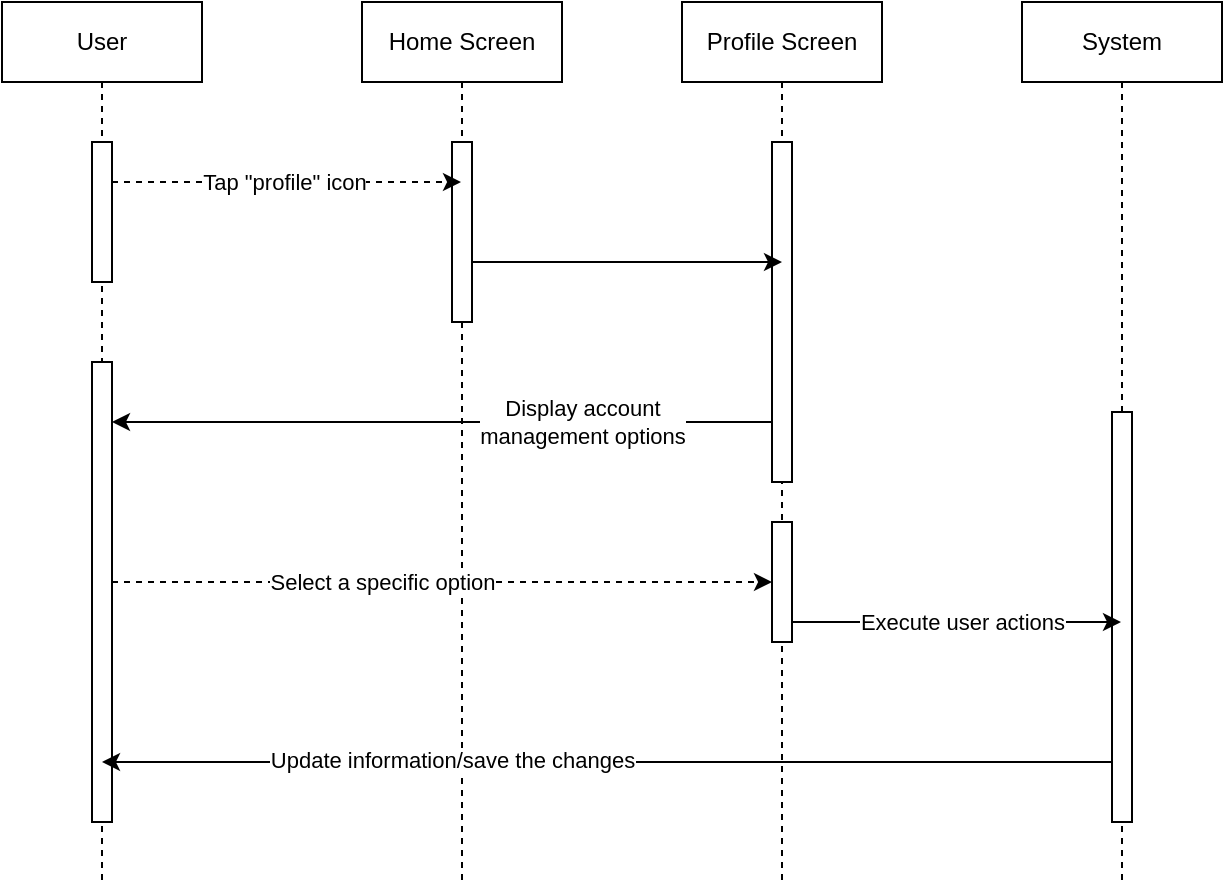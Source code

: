 <mxfile version="22.0.2" type="device">
  <diagram name="Page-1" id="2YBvvXClWsGukQMizWep">
    <mxGraphModel dx="1195" dy="712" grid="1" gridSize="10" guides="1" tooltips="1" connect="1" arrows="1" fold="1" page="1" pageScale="1" pageWidth="850" pageHeight="1100" math="0" shadow="0">
      <root>
        <mxCell id="0" />
        <mxCell id="1" parent="0" />
        <mxCell id="aM9ryv3xv72pqoxQDRHE-1" value="User" style="shape=umlLifeline;perimeter=lifelinePerimeter;whiteSpace=wrap;html=1;container=0;dropTarget=0;collapsible=0;recursiveResize=0;outlineConnect=0;portConstraint=eastwest;newEdgeStyle={&quot;edgeStyle&quot;:&quot;elbowEdgeStyle&quot;,&quot;elbow&quot;:&quot;vertical&quot;,&quot;curved&quot;:0,&quot;rounded&quot;:0};" parent="1" vertex="1">
          <mxGeometry x="140" y="160" width="100" height="440" as="geometry" />
        </mxCell>
        <mxCell id="aM9ryv3xv72pqoxQDRHE-2" value="" style="html=1;points=[];perimeter=orthogonalPerimeter;outlineConnect=0;targetShapes=umlLifeline;portConstraint=eastwest;newEdgeStyle={&quot;edgeStyle&quot;:&quot;elbowEdgeStyle&quot;,&quot;elbow&quot;:&quot;vertical&quot;,&quot;curved&quot;:0,&quot;rounded&quot;:0};" parent="aM9ryv3xv72pqoxQDRHE-1" vertex="1">
          <mxGeometry x="45" y="70" width="10" height="70" as="geometry" />
        </mxCell>
        <mxCell id="osAB77n55dCMekNKbR3j-9" value="" style="html=1;points=[];perimeter=orthogonalPerimeter;outlineConnect=0;targetShapes=umlLifeline;portConstraint=eastwest;newEdgeStyle={&quot;edgeStyle&quot;:&quot;elbowEdgeStyle&quot;,&quot;elbow&quot;:&quot;vertical&quot;,&quot;curved&quot;:0,&quot;rounded&quot;:0};" vertex="1" parent="aM9ryv3xv72pqoxQDRHE-1">
          <mxGeometry x="45" y="180" width="10" height="230" as="geometry" />
        </mxCell>
        <mxCell id="aM9ryv3xv72pqoxQDRHE-5" value="System" style="shape=umlLifeline;perimeter=lifelinePerimeter;whiteSpace=wrap;html=1;container=0;dropTarget=0;collapsible=0;recursiveResize=0;outlineConnect=0;portConstraint=eastwest;newEdgeStyle={&quot;edgeStyle&quot;:&quot;elbowEdgeStyle&quot;,&quot;elbow&quot;:&quot;vertical&quot;,&quot;curved&quot;:0,&quot;rounded&quot;:0};" parent="1" vertex="1">
          <mxGeometry x="650" y="160" width="100" height="440" as="geometry" />
        </mxCell>
        <mxCell id="aM9ryv3xv72pqoxQDRHE-6" value="" style="html=1;points=[];perimeter=orthogonalPerimeter;outlineConnect=0;targetShapes=umlLifeline;portConstraint=eastwest;newEdgeStyle={&quot;edgeStyle&quot;:&quot;elbowEdgeStyle&quot;,&quot;elbow&quot;:&quot;vertical&quot;,&quot;curved&quot;:0,&quot;rounded&quot;:0};" parent="aM9ryv3xv72pqoxQDRHE-5" vertex="1">
          <mxGeometry x="45" y="205" width="10" height="205" as="geometry" />
        </mxCell>
        <mxCell id="osAB77n55dCMekNKbR3j-1" value="Home Screen" style="shape=umlLifeline;perimeter=lifelinePerimeter;whiteSpace=wrap;html=1;container=0;dropTarget=0;collapsible=0;recursiveResize=0;outlineConnect=0;portConstraint=eastwest;newEdgeStyle={&quot;edgeStyle&quot;:&quot;elbowEdgeStyle&quot;,&quot;elbow&quot;:&quot;vertical&quot;,&quot;curved&quot;:0,&quot;rounded&quot;:0};" vertex="1" parent="1">
          <mxGeometry x="320" y="160" width="100" height="440" as="geometry" />
        </mxCell>
        <mxCell id="osAB77n55dCMekNKbR3j-2" value="" style="html=1;points=[];perimeter=orthogonalPerimeter;outlineConnect=0;targetShapes=umlLifeline;portConstraint=eastwest;newEdgeStyle={&quot;edgeStyle&quot;:&quot;elbowEdgeStyle&quot;,&quot;elbow&quot;:&quot;vertical&quot;,&quot;curved&quot;:0,&quot;rounded&quot;:0};" vertex="1" parent="osAB77n55dCMekNKbR3j-1">
          <mxGeometry x="45" y="70" width="10" height="90" as="geometry" />
        </mxCell>
        <mxCell id="osAB77n55dCMekNKbR3j-3" style="edgeStyle=elbowEdgeStyle;rounded=0;orthogonalLoop=1;jettySize=auto;html=1;elbow=vertical;curved=0;dashed=1;" edge="1" parent="1" source="aM9ryv3xv72pqoxQDRHE-2" target="osAB77n55dCMekNKbR3j-1">
          <mxGeometry relative="1" as="geometry">
            <Array as="points">
              <mxPoint x="258" y="250" />
            </Array>
          </mxGeometry>
        </mxCell>
        <mxCell id="osAB77n55dCMekNKbR3j-4" value="Tap &quot;profile&quot; icon" style="edgeLabel;html=1;align=center;verticalAlign=middle;resizable=0;points=[];" vertex="1" connectable="0" parent="osAB77n55dCMekNKbR3j-3">
          <mxGeometry x="-0.374" y="-2" relative="1" as="geometry">
            <mxPoint x="31" y="-2" as="offset" />
          </mxGeometry>
        </mxCell>
        <mxCell id="osAB77n55dCMekNKbR3j-5" value="Profile Screen" style="shape=umlLifeline;perimeter=lifelinePerimeter;whiteSpace=wrap;html=1;container=0;dropTarget=0;collapsible=0;recursiveResize=0;outlineConnect=0;portConstraint=eastwest;newEdgeStyle={&quot;edgeStyle&quot;:&quot;elbowEdgeStyle&quot;,&quot;elbow&quot;:&quot;vertical&quot;,&quot;curved&quot;:0,&quot;rounded&quot;:0};" vertex="1" parent="1">
          <mxGeometry x="480" y="160" width="100" height="440" as="geometry" />
        </mxCell>
        <mxCell id="osAB77n55dCMekNKbR3j-6" value="" style="html=1;points=[];perimeter=orthogonalPerimeter;outlineConnect=0;targetShapes=umlLifeline;portConstraint=eastwest;newEdgeStyle={&quot;edgeStyle&quot;:&quot;elbowEdgeStyle&quot;,&quot;elbow&quot;:&quot;vertical&quot;,&quot;curved&quot;:0,&quot;rounded&quot;:0};" vertex="1" parent="osAB77n55dCMekNKbR3j-5">
          <mxGeometry x="45" y="70" width="10" height="170" as="geometry" />
        </mxCell>
        <mxCell id="osAB77n55dCMekNKbR3j-12" value="" style="html=1;points=[];perimeter=orthogonalPerimeter;outlineConnect=0;targetShapes=umlLifeline;portConstraint=eastwest;newEdgeStyle={&quot;edgeStyle&quot;:&quot;elbowEdgeStyle&quot;,&quot;elbow&quot;:&quot;vertical&quot;,&quot;curved&quot;:0,&quot;rounded&quot;:0};" vertex="1" parent="osAB77n55dCMekNKbR3j-5">
          <mxGeometry x="45" y="260" width="10" height="60" as="geometry" />
        </mxCell>
        <mxCell id="osAB77n55dCMekNKbR3j-7" style="edgeStyle=elbowEdgeStyle;rounded=0;orthogonalLoop=1;jettySize=auto;html=1;elbow=vertical;curved=0;" edge="1" parent="1">
          <mxGeometry relative="1" as="geometry">
            <mxPoint x="375" y="289.998" as="sourcePoint" />
            <mxPoint x="530" y="290" as="targetPoint" />
          </mxGeometry>
        </mxCell>
        <mxCell id="osAB77n55dCMekNKbR3j-10" style="edgeStyle=elbowEdgeStyle;rounded=0;orthogonalLoop=1;jettySize=auto;html=1;elbow=vertical;curved=0;" edge="1" parent="1" source="osAB77n55dCMekNKbR3j-6" target="osAB77n55dCMekNKbR3j-9">
          <mxGeometry relative="1" as="geometry" />
        </mxCell>
        <mxCell id="osAB77n55dCMekNKbR3j-11" value="Display account&lt;br&gt;management options" style="edgeLabel;html=1;align=center;verticalAlign=middle;resizable=0;points=[];" vertex="1" connectable="0" parent="osAB77n55dCMekNKbR3j-10">
          <mxGeometry x="0.197" y="2" relative="1" as="geometry">
            <mxPoint x="102" y="-2" as="offset" />
          </mxGeometry>
        </mxCell>
        <mxCell id="osAB77n55dCMekNKbR3j-13" style="edgeStyle=elbowEdgeStyle;rounded=0;orthogonalLoop=1;jettySize=auto;html=1;elbow=vertical;curved=0;dashed=1;" edge="1" parent="1" source="osAB77n55dCMekNKbR3j-9" target="osAB77n55dCMekNKbR3j-12">
          <mxGeometry relative="1" as="geometry" />
        </mxCell>
        <mxCell id="osAB77n55dCMekNKbR3j-14" value="Select a specific option" style="edgeLabel;html=1;align=center;verticalAlign=middle;resizable=0;points=[];" vertex="1" connectable="0" parent="osAB77n55dCMekNKbR3j-13">
          <mxGeometry x="-0.23" y="3" relative="1" as="geometry">
            <mxPoint x="8" y="3" as="offset" />
          </mxGeometry>
        </mxCell>
        <mxCell id="osAB77n55dCMekNKbR3j-15" style="edgeStyle=elbowEdgeStyle;rounded=0;orthogonalLoop=1;jettySize=auto;html=1;elbow=vertical;curved=0;" edge="1" parent="1" source="osAB77n55dCMekNKbR3j-12" target="aM9ryv3xv72pqoxQDRHE-5">
          <mxGeometry relative="1" as="geometry">
            <Array as="points">
              <mxPoint x="600" y="470" />
            </Array>
          </mxGeometry>
        </mxCell>
        <mxCell id="osAB77n55dCMekNKbR3j-16" value="Execute user actions" style="edgeLabel;html=1;align=center;verticalAlign=middle;resizable=0;points=[];" vertex="1" connectable="0" parent="osAB77n55dCMekNKbR3j-15">
          <mxGeometry x="-0.353" relative="1" as="geometry">
            <mxPoint x="32" as="offset" />
          </mxGeometry>
        </mxCell>
        <mxCell id="osAB77n55dCMekNKbR3j-17" style="edgeStyle=elbowEdgeStyle;rounded=0;orthogonalLoop=1;jettySize=auto;html=1;elbow=vertical;curved=0;" edge="1" parent="1" source="aM9ryv3xv72pqoxQDRHE-6" target="aM9ryv3xv72pqoxQDRHE-1">
          <mxGeometry relative="1" as="geometry">
            <Array as="points">
              <mxPoint x="460" y="540" />
            </Array>
          </mxGeometry>
        </mxCell>
        <mxCell id="osAB77n55dCMekNKbR3j-18" value="Update information/save the changes" style="edgeLabel;html=1;align=center;verticalAlign=middle;resizable=0;points=[];" vertex="1" connectable="0" parent="osAB77n55dCMekNKbR3j-17">
          <mxGeometry x="0.152" y="-1" relative="1" as="geometry">
            <mxPoint x="-39" as="offset" />
          </mxGeometry>
        </mxCell>
      </root>
    </mxGraphModel>
  </diagram>
</mxfile>

